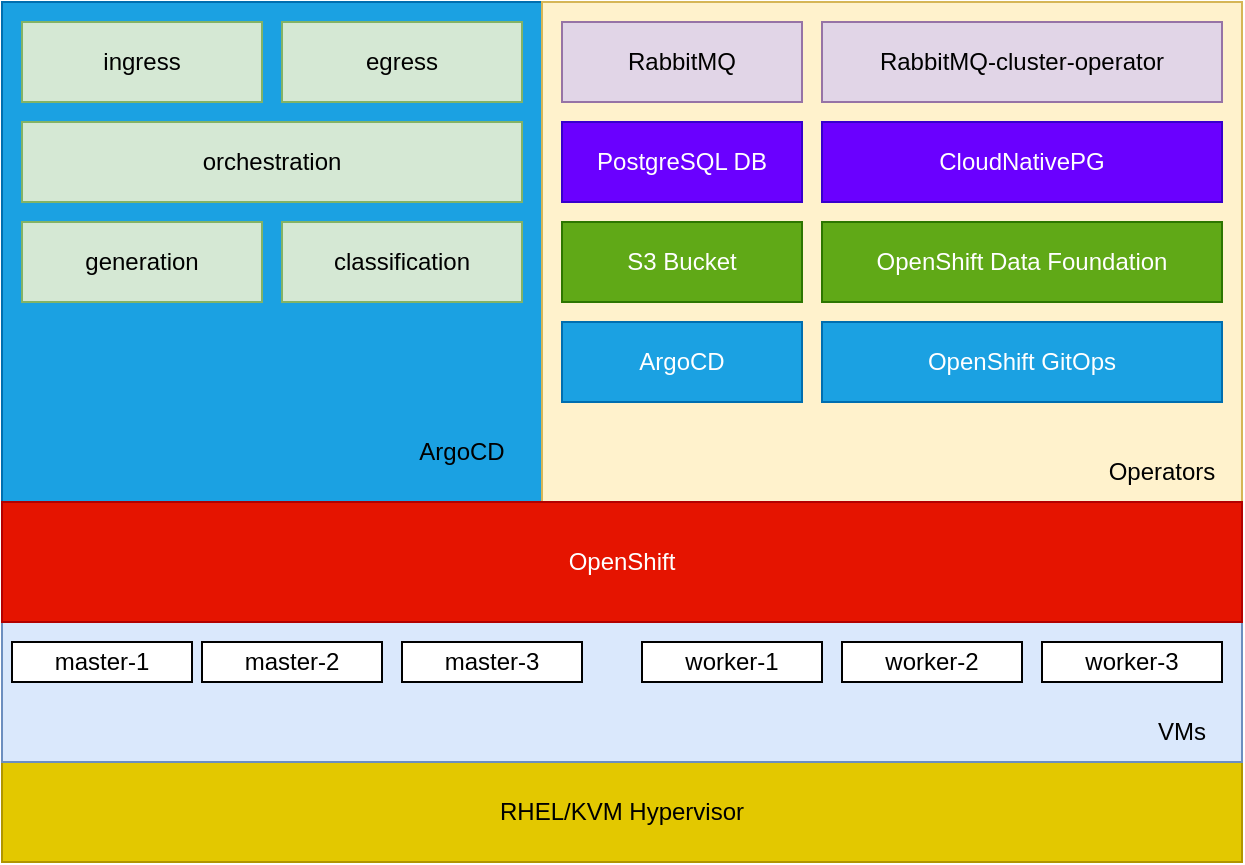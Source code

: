 <mxfile version="24.1.0" type="device">
  <diagram name="Page-1" id="C0ntSV7dSIQlrxOuzCNE">
    <mxGraphModel dx="2074" dy="1180" grid="1" gridSize="10" guides="1" tooltips="1" connect="1" arrows="1" fold="1" page="1" pageScale="1" pageWidth="827" pageHeight="1169" math="0" shadow="0">
      <root>
        <mxCell id="0" />
        <mxCell id="1" parent="0" />
        <mxCell id="svknlvKKO0f7Pu-raAb0-1" value="RHEL/KVM Hypervisor" style="rounded=0;whiteSpace=wrap;html=1;fillColor=#e3c800;fontColor=#000000;strokeColor=#B09500;" vertex="1" parent="1">
          <mxGeometry x="40" y="550" width="620" height="50" as="geometry" />
        </mxCell>
        <mxCell id="svknlvKKO0f7Pu-raAb0-2" value="" style="rounded=0;whiteSpace=wrap;html=1;fillColor=#dae8fc;strokeColor=#6c8ebf;" vertex="1" parent="1">
          <mxGeometry x="40" y="480" width="620" height="70" as="geometry" />
        </mxCell>
        <mxCell id="svknlvKKO0f7Pu-raAb0-3" value="" style="rounded=0;whiteSpace=wrap;html=1;fillColor=#1ba1e2;fontColor=#ffffff;strokeColor=#006EAF;" vertex="1" parent="1">
          <mxGeometry x="40" y="170" width="270" height="250" as="geometry" />
        </mxCell>
        <mxCell id="svknlvKKO0f7Pu-raAb0-4" value="" style="rounded=0;whiteSpace=wrap;html=1;fillColor=#fff2cc;strokeColor=#d6b656;" vertex="1" parent="1">
          <mxGeometry x="310" y="170" width="350" height="250" as="geometry" />
        </mxCell>
        <mxCell id="svknlvKKO0f7Pu-raAb0-5" value="PostgreSQL DB" style="rounded=0;whiteSpace=wrap;html=1;fillColor=#6a00ff;fontColor=#ffffff;strokeColor=#3700CC;" vertex="1" parent="1">
          <mxGeometry x="320" y="230" width="120" height="40" as="geometry" />
        </mxCell>
        <mxCell id="svknlvKKO0f7Pu-raAb0-6" value="RabbitMQ" style="rounded=0;whiteSpace=wrap;html=1;fillColor=#e1d5e7;strokeColor=#9673a6;" vertex="1" parent="1">
          <mxGeometry x="320" y="180" width="120" height="40" as="geometry" />
        </mxCell>
        <mxCell id="svknlvKKO0f7Pu-raAb0-7" value="CloudNativePG" style="rounded=0;whiteSpace=wrap;html=1;fillColor=#6a00ff;fontColor=#ffffff;strokeColor=#3700CC;" vertex="1" parent="1">
          <mxGeometry x="450" y="230" width="200" height="40" as="geometry" />
        </mxCell>
        <mxCell id="svknlvKKO0f7Pu-raAb0-8" value="RabbitMQ-cluster-operator" style="rounded=0;whiteSpace=wrap;html=1;fillColor=#e1d5e7;strokeColor=#9673a6;" vertex="1" parent="1">
          <mxGeometry x="450" y="180" width="200" height="40" as="geometry" />
        </mxCell>
        <mxCell id="svknlvKKO0f7Pu-raAb0-9" value="OpenShift Data Foundation" style="rounded=0;whiteSpace=wrap;html=1;fillColor=#60a917;fontColor=#ffffff;strokeColor=#2D7600;" vertex="1" parent="1">
          <mxGeometry x="450" y="280" width="200" height="40" as="geometry" />
        </mxCell>
        <mxCell id="svknlvKKO0f7Pu-raAb0-10" value="S3 Bucket" style="rounded=0;whiteSpace=wrap;html=1;fillColor=#60a917;fontColor=#ffffff;strokeColor=#2D7600;" vertex="1" parent="1">
          <mxGeometry x="320" y="280" width="120" height="40" as="geometry" />
        </mxCell>
        <mxCell id="svknlvKKO0f7Pu-raAb0-11" value="Operators" style="text;html=1;align=center;verticalAlign=middle;whiteSpace=wrap;rounded=0;" vertex="1" parent="1">
          <mxGeometry x="590" y="390" width="60" height="30" as="geometry" />
        </mxCell>
        <mxCell id="svknlvKKO0f7Pu-raAb0-12" value="OpenShift" style="rounded=0;whiteSpace=wrap;html=1;fillColor=#e51400;fontColor=#ffffff;strokeColor=#B20000;" vertex="1" parent="1">
          <mxGeometry x="40" y="420" width="620" height="60" as="geometry" />
        </mxCell>
        <mxCell id="svknlvKKO0f7Pu-raAb0-13" value="master-1" style="rounded=0;whiteSpace=wrap;html=1;" vertex="1" parent="1">
          <mxGeometry x="45" y="490" width="90" height="20" as="geometry" />
        </mxCell>
        <mxCell id="svknlvKKO0f7Pu-raAb0-14" value="master-3" style="rounded=0;whiteSpace=wrap;html=1;" vertex="1" parent="1">
          <mxGeometry x="240" y="490" width="90" height="20" as="geometry" />
        </mxCell>
        <mxCell id="svknlvKKO0f7Pu-raAb0-15" value="master-2" style="rounded=0;whiteSpace=wrap;html=1;" vertex="1" parent="1">
          <mxGeometry x="140" y="490" width="90" height="20" as="geometry" />
        </mxCell>
        <mxCell id="svknlvKKO0f7Pu-raAb0-16" value="worker-1" style="rounded=0;whiteSpace=wrap;html=1;" vertex="1" parent="1">
          <mxGeometry x="360" y="490" width="90" height="20" as="geometry" />
        </mxCell>
        <mxCell id="svknlvKKO0f7Pu-raAb0-17" value="worker-3" style="rounded=0;whiteSpace=wrap;html=1;" vertex="1" parent="1">
          <mxGeometry x="560" y="490" width="90" height="20" as="geometry" />
        </mxCell>
        <mxCell id="svknlvKKO0f7Pu-raAb0-18" value="worker-2" style="rounded=0;whiteSpace=wrap;html=1;" vertex="1" parent="1">
          <mxGeometry x="460" y="490" width="90" height="20" as="geometry" />
        </mxCell>
        <mxCell id="svknlvKKO0f7Pu-raAb0-19" value="ingress" style="rounded=0;whiteSpace=wrap;html=1;fillColor=#d5e8d4;strokeColor=#82b366;" vertex="1" parent="1">
          <mxGeometry x="50" y="180" width="120" height="40" as="geometry" />
        </mxCell>
        <mxCell id="svknlvKKO0f7Pu-raAb0-20" value="orchestration" style="rounded=0;whiteSpace=wrap;html=1;fillColor=#d5e8d4;strokeColor=#82b366;" vertex="1" parent="1">
          <mxGeometry x="50" y="230" width="250" height="40" as="geometry" />
        </mxCell>
        <mxCell id="svknlvKKO0f7Pu-raAb0-21" value="generation" style="rounded=0;whiteSpace=wrap;html=1;fillColor=#d5e8d4;strokeColor=#82b366;" vertex="1" parent="1">
          <mxGeometry x="50" y="280" width="120" height="40" as="geometry" />
        </mxCell>
        <mxCell id="svknlvKKO0f7Pu-raAb0-22" value="egress" style="rounded=0;whiteSpace=wrap;html=1;fillColor=#d5e8d4;strokeColor=#82b366;" vertex="1" parent="1">
          <mxGeometry x="180" y="180" width="120" height="40" as="geometry" />
        </mxCell>
        <mxCell id="svknlvKKO0f7Pu-raAb0-23" value="classification" style="rounded=0;whiteSpace=wrap;html=1;fillColor=#d5e8d4;strokeColor=#82b366;" vertex="1" parent="1">
          <mxGeometry x="180" y="280" width="120" height="40" as="geometry" />
        </mxCell>
        <mxCell id="svknlvKKO0f7Pu-raAb0-24" value="ArgoCD" style="text;html=1;align=center;verticalAlign=middle;whiteSpace=wrap;rounded=0;" vertex="1" parent="1">
          <mxGeometry x="240" y="380" width="60" height="30" as="geometry" />
        </mxCell>
        <mxCell id="svknlvKKO0f7Pu-raAb0-25" value="OpenShift GitOps" style="rounded=0;whiteSpace=wrap;html=1;fillColor=#1ba1e2;fontColor=#ffffff;strokeColor=#006EAF;" vertex="1" parent="1">
          <mxGeometry x="450" y="330" width="200" height="40" as="geometry" />
        </mxCell>
        <mxCell id="svknlvKKO0f7Pu-raAb0-26" value="ArgoCD" style="rounded=0;whiteSpace=wrap;html=1;fillColor=#1ba1e2;fontColor=#ffffff;strokeColor=#006EAF;" vertex="1" parent="1">
          <mxGeometry x="320" y="330" width="120" height="40" as="geometry" />
        </mxCell>
        <mxCell id="svknlvKKO0f7Pu-raAb0-27" value="VMs" style="text;html=1;align=center;verticalAlign=middle;whiteSpace=wrap;rounded=0;" vertex="1" parent="1">
          <mxGeometry x="600" y="520" width="60" height="30" as="geometry" />
        </mxCell>
      </root>
    </mxGraphModel>
  </diagram>
</mxfile>

